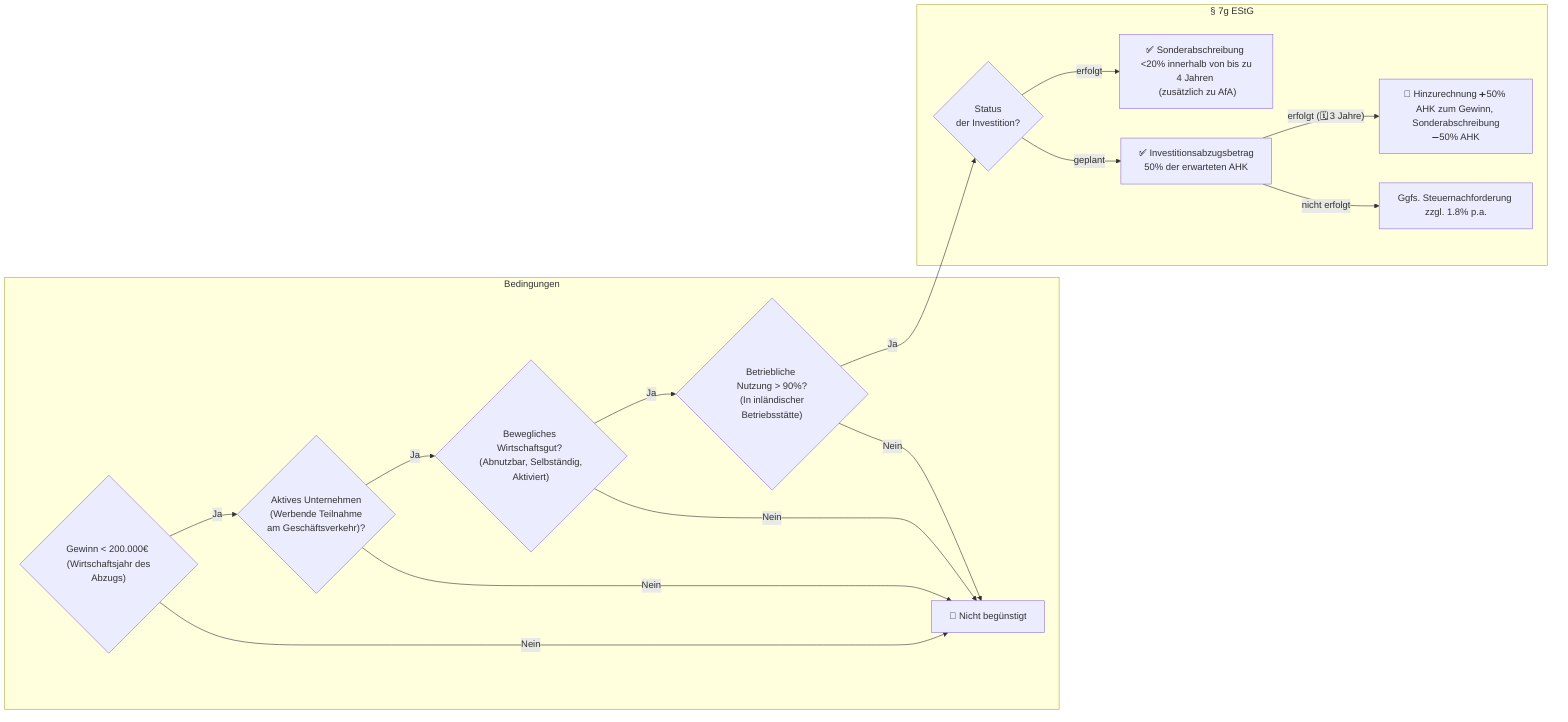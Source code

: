 flowchart LR;
  subgraph Bedingungen;
    direction TB;
    istKMU{"Gewinn < 200.000€ \n (Wirtschaftsjahr des Abzugs)"};
    istKMU -- Nein --> keineSA["🚫 Nicht begünstigt"];
    istKMU -- Ja --> istAktiv;
    istAktiv{"Aktives Unternehmen \n (Werbende Teilnahme \n am Geschäftsverkehr)?"};
    istAktiv -- Nein --> keineSA;
    istAktiv -- Ja --> istBeweg;
    istBeweg{"Bewegliches Wirtschaftsgut? \n (Abnutzbar, Selbständig, Aktiviert)"};
    istBeweg -- Nein --> keineSA;
    istBeweg -- Ja --> ist90;
    ist90{"Betriebliche \n Nutzung > 90%? \n (In inländischer Betriebsstätte)"};
    ist90 -- Nein --> keineSA;
  end;
  subgraph EStG7g ["§ 7g EStG"];
    direction TB;
    ist90 -- Ja --> statusInv;
    statusInv{"Status \n der Investition?"};
    statusInv -- erfolgt --> 7gSonder;
    7gSonder["✅ Sonderabschreibung \n <20% innerhalb von bis zu 4 Jahren \n (zusätzlich zu AfA)"];
    statusInv -- geplant --> 7gInvAbzug;
    7gInvAbzug["✅ Investitionsabzugsbetrag \n 50% der erwarteten AHK "];
    7gInvAbzug -- "erfolgt (🗓️ 3 Jahre)" --> 7gInvAbzugErfolg;
    7gInvAbzugErfolg["🔄 Hinzurechnung ➕50% AHK zum Gewinn, \n Sonderabschreibung ➖50% AHK"];
    7gInvAbzugRueckz["Ggfs. Steuernachforderung zzgl. 1.8% p.a."];
    7gInvAbzug -- nicht erfolgt --> 7gInvAbzugRueckz;
  end;